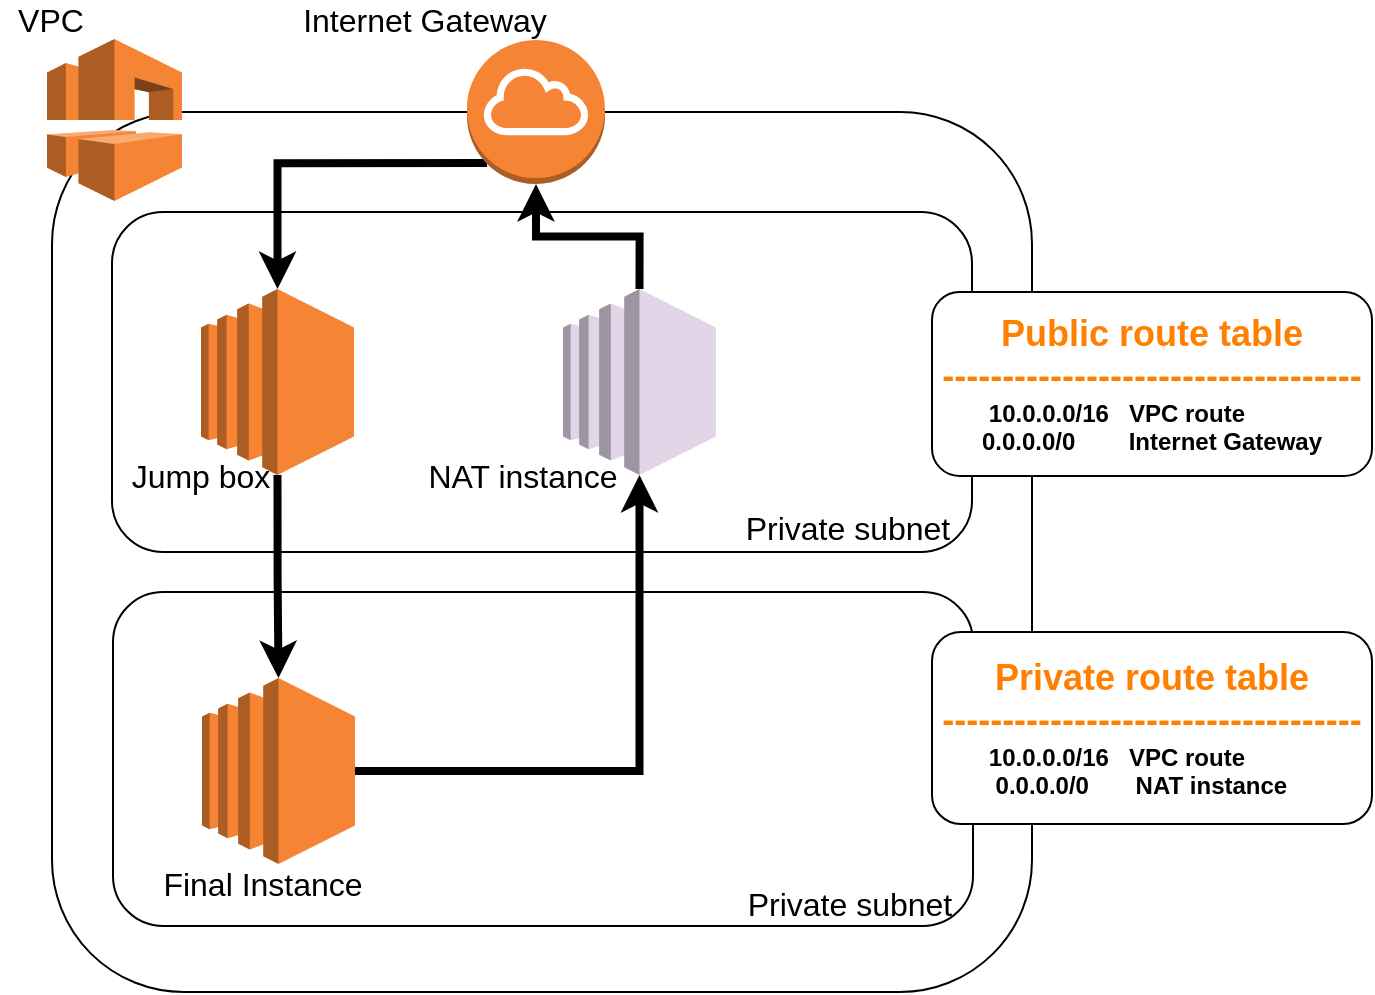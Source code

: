 <mxfile version="12.3.6" type="device" pages="1"><diagram id="bd9LA1yKrdycOWEgIaqt" name="Page-1"><mxGraphModel dx="1293" dy="739" grid="1" gridSize="10" guides="1" tooltips="1" connect="1" arrows="1" fold="1" page="0" pageScale="1" pageWidth="827" pageHeight="1169" math="0" shadow="0"><root><mxCell id="0"/><mxCell id="1" parent="0"/><mxCell id="eHh_Ang0BzK_vVFwq7tM-1" value="" style="rounded=1;whiteSpace=wrap;html=1;" vertex="1" parent="1"><mxGeometry y="110" width="490" height="440" as="geometry"/></mxCell><mxCell id="eHh_Ang0BzK_vVFwq7tM-11" value="&lt;div align=&quot;right&quot;&gt;&lt;br&gt;&lt;/div&gt;&lt;div align=&quot;right&quot;&gt;&lt;br&gt;&lt;/div&gt;&lt;div align=&quot;right&quot;&gt;&lt;br&gt;&lt;/div&gt;&lt;div align=&quot;right&quot;&gt;&lt;br&gt;&lt;/div&gt;&lt;div align=&quot;right&quot;&gt;&lt;br&gt;&lt;/div&gt;&lt;div align=&quot;right&quot;&gt;&lt;br&gt;&lt;/div&gt;&lt;div align=&quot;right&quot;&gt;&lt;br&gt;&lt;/div&gt;&lt;div align=&quot;right&quot;&gt;&lt;br&gt;&lt;/div&gt;&lt;div align=&quot;right&quot;&gt;&lt;br&gt;&lt;/div&gt;&lt;div align=&quot;right&quot;&gt;&lt;br&gt;&lt;/div&gt;&lt;div style=&quot;font-size: 16px&quot; align=&quot;right&quot;&gt;Private subnet&amp;nbsp;&amp;nbsp; &lt;br&gt;&lt;/div&gt;" style="rounded=1;whiteSpace=wrap;html=1;fillColor=none;align=right;" vertex="1" parent="1"><mxGeometry x="30.5" y="350" width="430" height="167" as="geometry"/></mxCell><mxCell id="eHh_Ang0BzK_vVFwq7tM-10" value="&lt;div&gt;&lt;br&gt;&lt;/div&gt;&lt;div&gt;&lt;br&gt;&lt;/div&gt;&lt;div&gt;&lt;br&gt;&lt;/div&gt;&lt;div&gt;&lt;br&gt;&lt;/div&gt;&lt;div&gt;&lt;br&gt;&lt;/div&gt;&lt;div&gt;&lt;br&gt;&lt;/div&gt;&lt;div&gt;&lt;br&gt;&lt;/div&gt;&lt;div&gt;&lt;br&gt;&lt;/div&gt;&lt;div&gt;&lt;br&gt;&lt;/div&gt;&lt;div&gt;&lt;br&gt;&lt;/div&gt;&lt;div style=&quot;font-size: 16px&quot;&gt;Private subnet&amp;nbsp;&amp;nbsp; &lt;/div&gt;" style="rounded=1;whiteSpace=wrap;html=1;fillColor=none;align=right;verticalAlign=bottom;" vertex="1" parent="1"><mxGeometry x="30" y="160" width="430" height="170" as="geometry"/></mxCell><mxCell id="eHh_Ang0BzK_vVFwq7tM-4" value="" style="outlineConnect=0;dashed=0;verticalLabelPosition=bottom;verticalAlign=top;align=center;html=1;shape=mxgraph.aws3.vpc;fillColor=#F58534;gradientColor=none;" vertex="1" parent="1"><mxGeometry x="-2.5" y="73.5" width="67.5" height="81" as="geometry"/></mxCell><mxCell id="eHh_Ang0BzK_vVFwq7tM-15" style="edgeStyle=orthogonalEdgeStyle;rounded=0;orthogonalLoop=1;jettySize=auto;html=1;exitX=0.145;exitY=0.855;exitDx=0;exitDy=0;exitPerimeter=0;strokeWidth=4;" edge="1" parent="1" source="eHh_Ang0BzK_vVFwq7tM-5" target="eHh_Ang0BzK_vVFwq7tM-6"><mxGeometry relative="1" as="geometry"/></mxCell><mxCell id="eHh_Ang0BzK_vVFwq7tM-5" value="" style="outlineConnect=0;dashed=0;verticalLabelPosition=bottom;verticalAlign=top;align=center;html=1;shape=mxgraph.aws3.internet_gateway;fillColor=#F58534;gradientColor=none;" vertex="1" parent="1"><mxGeometry x="207.5" y="74" width="69" height="72" as="geometry"/></mxCell><mxCell id="eHh_Ang0BzK_vVFwq7tM-16" style="edgeStyle=orthogonalEdgeStyle;rounded=0;orthogonalLoop=1;jettySize=auto;html=1;exitX=0.5;exitY=1;exitDx=0;exitDy=0;exitPerimeter=0;strokeWidth=4;" edge="1" parent="1" source="eHh_Ang0BzK_vVFwq7tM-6" target="eHh_Ang0BzK_vVFwq7tM-8"><mxGeometry relative="1" as="geometry"/></mxCell><mxCell id="eHh_Ang0BzK_vVFwq7tM-6" value="" style="outlineConnect=0;dashed=0;verticalLabelPosition=bottom;verticalAlign=top;align=center;html=1;shape=mxgraph.aws3.ec2;fillColor=#F58534;gradientColor=none;" vertex="1" parent="1"><mxGeometry x="74.5" y="198.5" width="76.5" height="93" as="geometry"/></mxCell><mxCell id="eHh_Ang0BzK_vVFwq7tM-17" style="edgeStyle=orthogonalEdgeStyle;rounded=0;orthogonalLoop=1;jettySize=auto;html=1;exitX=1;exitY=0.5;exitDx=0;exitDy=0;exitPerimeter=0;strokeWidth=4;" edge="1" parent="1" source="eHh_Ang0BzK_vVFwq7tM-8" target="eHh_Ang0BzK_vVFwq7tM-9"><mxGeometry relative="1" as="geometry"/></mxCell><mxCell id="eHh_Ang0BzK_vVFwq7tM-8" value="" style="outlineConnect=0;dashed=0;verticalLabelPosition=bottom;verticalAlign=top;align=center;html=1;shape=mxgraph.aws3.ec2;fillColor=#F58534;gradientColor=none;" vertex="1" parent="1"><mxGeometry x="75" y="393" width="76.5" height="93" as="geometry"/></mxCell><mxCell id="eHh_Ang0BzK_vVFwq7tM-18" style="edgeStyle=orthogonalEdgeStyle;rounded=0;orthogonalLoop=1;jettySize=auto;html=1;exitX=0.5;exitY=0;exitDx=0;exitDy=0;exitPerimeter=0;entryX=0.5;entryY=1;entryDx=0;entryDy=0;entryPerimeter=0;strokeWidth=4;" edge="1" parent="1" source="eHh_Ang0BzK_vVFwq7tM-9" target="eHh_Ang0BzK_vVFwq7tM-5"><mxGeometry relative="1" as="geometry"/></mxCell><mxCell id="eHh_Ang0BzK_vVFwq7tM-9" value="" style="outlineConnect=0;dashed=0;verticalLabelPosition=bottom;verticalAlign=top;align=center;html=1;shape=mxgraph.aws3.ec2;fillColor=#e1d5e7;strokeColor=#9673a6;" vertex="1" parent="1"><mxGeometry x="255.5" y="198.5" width="76.5" height="93" as="geometry"/></mxCell><mxCell id="eHh_Ang0BzK_vVFwq7tM-19" value="&lt;div&gt;&lt;font style=&quot;font-size: 18px&quot; color=&quot;#FF8000&quot;&gt;Public route table&lt;/font&gt;&lt;/div&gt;&lt;div&gt;&lt;font style=&quot;font-size: 18px&quot; color=&quot;#FF8000&quot;&gt;-----------------------------------&lt;br&gt;&lt;/font&gt;&lt;/div&gt;&lt;div align=&quot;left&quot;&gt;&amp;nbsp;&amp;nbsp;&amp;nbsp;&amp;nbsp;&amp;nbsp;&amp;nbsp; 10.0.0.0/16&amp;nbsp;&amp;nbsp; VPC route&lt;br&gt;&lt;/div&gt;&lt;div&gt;0.0.0.0/0 &amp;nbsp; &amp;nbsp; &amp;nbsp;&amp;nbsp; Internet Gateway&lt;br&gt;&lt;/div&gt;" style="rounded=1;whiteSpace=wrap;html=1;fillColor=#ffffff;fontStyle=1" vertex="1" parent="1"><mxGeometry x="440" y="200" width="220" height="92" as="geometry"/></mxCell><mxCell id="eHh_Ang0BzK_vVFwq7tM-21" value="&lt;div&gt;&lt;font style=&quot;font-size: 18px&quot; color=&quot;#FF8000&quot;&gt;Private route table&lt;/font&gt;&lt;/div&gt;&lt;div&gt;&lt;font style=&quot;font-size: 18px&quot; color=&quot;#FF8000&quot;&gt;-----------------------------------&lt;br&gt;&lt;/font&gt;&lt;/div&gt;&lt;div align=&quot;left&quot;&gt;&amp;nbsp;&amp;nbsp;&amp;nbsp;&amp;nbsp;&amp;nbsp;&amp;nbsp; 10.0.0.0/16&amp;nbsp;&amp;nbsp; VPC route&lt;br&gt;&lt;/div&gt;&lt;div align=&quot;left&quot;&gt;&amp;nbsp;&amp;nbsp;&amp;nbsp;&amp;nbsp;&amp;nbsp;&amp;nbsp;&amp;nbsp; 0.0.0.0/0 &amp;nbsp; &amp;nbsp; &amp;nbsp; NAT instance&lt;br&gt;&lt;/div&gt;" style="rounded=1;whiteSpace=wrap;html=1;fillColor=#ffffff;fontStyle=1" vertex="1" parent="1"><mxGeometry x="440" y="370" width="220" height="96" as="geometry"/></mxCell><mxCell id="eHh_Ang0BzK_vVFwq7tM-23" value="&lt;font style=&quot;font-size: 16px&quot;&gt;Jump box&lt;/font&gt;" style="text;html=1;align=center;verticalAlign=middle;resizable=0;points=[];;autosize=1;fillColor=none;" vertex="1" parent="1"><mxGeometry x="34" y="281.5" width="80" height="20" as="geometry"/></mxCell><mxCell id="eHh_Ang0BzK_vVFwq7tM-24" value="&lt;div style=&quot;font-size: 16px&quot;&gt;Final Instance&lt;/div&gt;" style="text;html=1;align=center;verticalAlign=middle;resizable=0;points=[];;autosize=1;" vertex="1" parent="1"><mxGeometry x="45" y="486" width="120" height="20" as="geometry"/></mxCell><mxCell id="eHh_Ang0BzK_vVFwq7tM-25" value="&lt;font style=&quot;font-size: 16px&quot;&gt;NAT instance&lt;/font&gt;" style="text;html=1;align=center;verticalAlign=middle;resizable=0;points=[];;autosize=1;" vertex="1" parent="1"><mxGeometry x="180" y="282" width="110" height="20" as="geometry"/></mxCell><mxCell id="eHh_Ang0BzK_vVFwq7tM-26" value="&lt;font style=&quot;font-size: 16px&quot;&gt;Internet Gateway&lt;/font&gt;" style="text;html=1;align=center;verticalAlign=middle;resizable=0;points=[];;autosize=1;" vertex="1" parent="1"><mxGeometry x="115.5" y="54" width="140" height="20" as="geometry"/></mxCell><mxCell id="eHh_Ang0BzK_vVFwq7tM-27" value="&lt;font style=&quot;font-size: 16px&quot;&gt;VPC&lt;/font&gt;" style="text;html=1;align=center;verticalAlign=middle;resizable=0;points=[];;autosize=1;" vertex="1" parent="1"><mxGeometry x="-26" y="54" width="50" height="20" as="geometry"/></mxCell></root></mxGraphModel></diagram></mxfile>